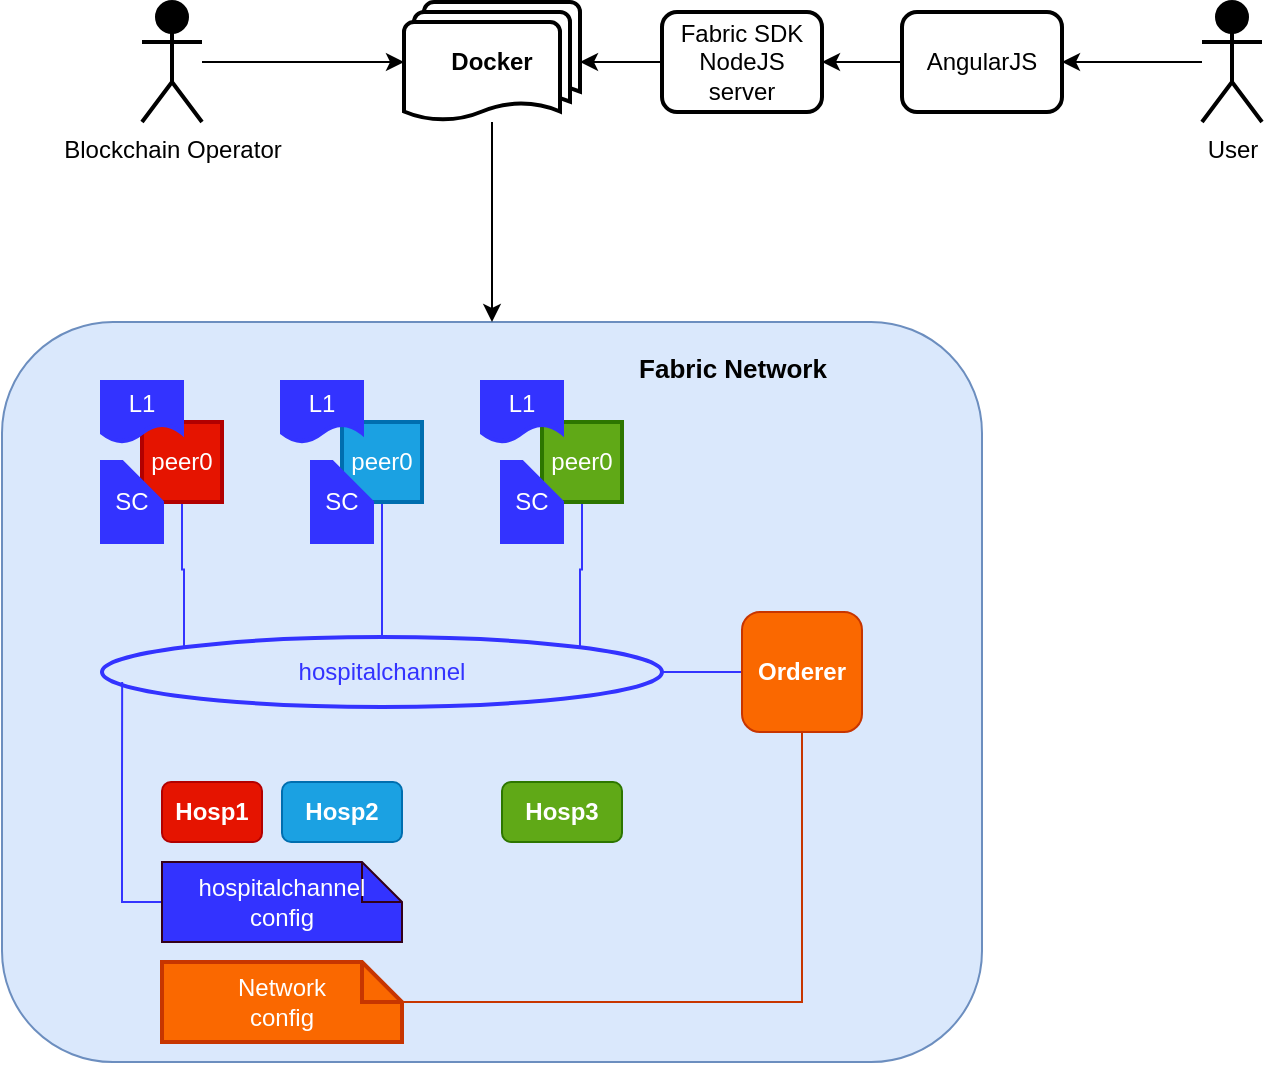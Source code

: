 <mxfile version="14.1.1" type="github">
  <diagram id="Ks6JhOUS_nB5R6ai6mRj" name="Page-1">
    <mxGraphModel dx="1186" dy="764" grid="1" gridSize="10" guides="1" tooltips="1" connect="1" arrows="1" fold="1" page="1" pageScale="1" pageWidth="850" pageHeight="1100" math="0" shadow="0">
      <root>
        <mxCell id="0" />
        <mxCell id="1" parent="0" />
        <mxCell id="oR3yUl0_6StW2h7NLH77-1" value="" style="rounded=1;whiteSpace=wrap;html=1;fillColor=#dae8fc;strokeColor=#6c8ebf;" parent="1" vertex="1">
          <mxGeometry x="110" y="170" width="490" height="370" as="geometry" />
        </mxCell>
        <mxCell id="oR3yUl0_6StW2h7NLH77-3" value="&lt;b&gt;Hosp1&lt;/b&gt;" style="rounded=1;whiteSpace=wrap;html=1;fillColor=#e51400;strokeColor=#B20000;fontColor=#ffffff;" parent="1" vertex="1">
          <mxGeometry x="190" y="400" width="50" height="30" as="geometry" />
        </mxCell>
        <mxCell id="oR3yUl0_6StW2h7NLH77-4" value="&lt;b&gt;Hosp3&lt;/b&gt;" style="rounded=1;whiteSpace=wrap;html=1;fillColor=#60a917;strokeColor=#2D7600;fontColor=#ffffff;" parent="1" vertex="1">
          <mxGeometry x="360" y="400" width="60" height="30" as="geometry" />
        </mxCell>
        <mxCell id="oR3yUl0_6StW2h7NLH77-5" value="&lt;b&gt;Hosp2&lt;/b&gt;" style="rounded=1;whiteSpace=wrap;html=1;fillColor=#1ba1e2;strokeColor=#006EAF;fontColor=#ffffff;" parent="1" vertex="1">
          <mxGeometry x="250" y="400" width="60" height="30" as="geometry" />
        </mxCell>
        <mxCell id="oR3yUl0_6StW2h7NLH77-16" value="" style="edgeStyle=orthogonalEdgeStyle;rounded=0;orthogonalLoop=1;jettySize=auto;html=1;endArrow=none;endFill=0;strokeColor=#3333FF;" parent="1" source="oR3yUl0_6StW2h7NLH77-6" target="oR3yUl0_6StW2h7NLH77-7" edge="1">
          <mxGeometry relative="1" as="geometry" />
        </mxCell>
        <mxCell id="oR3yUl0_6StW2h7NLH77-6" value="&lt;font color=&quot;#3333ff&quot;&gt;hospitalchannel&lt;/font&gt;" style="ellipse;whiteSpace=wrap;html=1;fillColor=#dae8fc;strokeWidth=2;strokeColor=#3333FF;" parent="1" vertex="1">
          <mxGeometry x="160" y="327.5" width="280" height="35" as="geometry" />
        </mxCell>
        <mxCell id="oR3yUl0_6StW2h7NLH77-7" value="&lt;b&gt;Orderer&lt;/b&gt;" style="rounded=1;whiteSpace=wrap;html=1;fillColor=#fa6800;strokeColor=#C73500;fontColor=#ffffff;" parent="1" vertex="1">
          <mxGeometry x="480" y="315" width="60" height="60" as="geometry" />
        </mxCell>
        <mxCell id="oR3yUl0_6StW2h7NLH77-15" style="edgeStyle=orthogonalEdgeStyle;rounded=0;orthogonalLoop=1;jettySize=auto;html=1;exitX=0;exitY=0.5;exitDx=0;exitDy=0;exitPerimeter=0;entryX=0.036;entryY=0.643;entryDx=0;entryDy=0;entryPerimeter=0;endArrow=none;endFill=0;strokeColor=#3333FF;" parent="1" source="oR3yUl0_6StW2h7NLH77-9" target="oR3yUl0_6StW2h7NLH77-6" edge="1">
          <mxGeometry relative="1" as="geometry" />
        </mxCell>
        <mxCell id="oR3yUl0_6StW2h7NLH77-9" value="&lt;font color=&quot;#ffffff&quot;&gt;hospitalchannel config&lt;/font&gt;" style="shape=note;size=20;whiteSpace=wrap;html=1;strokeColor=#33001A;fillColor=#3333FF;" parent="1" vertex="1">
          <mxGeometry x="190" y="440" width="120" height="40" as="geometry" />
        </mxCell>
        <mxCell id="oR3yUl0_6StW2h7NLH77-22" value="" style="edgeStyle=orthogonalEdgeStyle;rounded=0;orthogonalLoop=1;jettySize=auto;html=1;endArrow=none;endFill=0;strokeColor=#3333FF;entryX=0;entryY=0;entryDx=0;entryDy=0;" parent="1" source="oR3yUl0_6StW2h7NLH77-17" target="oR3yUl0_6StW2h7NLH77-6" edge="1">
          <mxGeometry relative="1" as="geometry" />
        </mxCell>
        <mxCell id="oR3yUl0_6StW2h7NLH77-17" value="peer0" style="whiteSpace=wrap;html=1;aspect=fixed;strokeColor=#B20000;strokeWidth=2;fillColor=#e51400;fontColor=#ffffff;" parent="1" vertex="1">
          <mxGeometry x="180" y="220" width="40" height="40" as="geometry" />
        </mxCell>
        <mxCell id="oR3yUl0_6StW2h7NLH77-23" value="" style="edgeStyle=orthogonalEdgeStyle;rounded=0;orthogonalLoop=1;jettySize=auto;html=1;endArrow=none;endFill=0;strokeColor=#3333FF;" parent="1" source="oR3yUl0_6StW2h7NLH77-18" target="oR3yUl0_6StW2h7NLH77-6" edge="1">
          <mxGeometry relative="1" as="geometry" />
        </mxCell>
        <mxCell id="oR3yUl0_6StW2h7NLH77-18" value="peer0" style="whiteSpace=wrap;html=1;aspect=fixed;strokeColor=#006EAF;strokeWidth=2;fillColor=#1ba1e2;fontColor=#ffffff;" parent="1" vertex="1">
          <mxGeometry x="280" y="220" width="40" height="40" as="geometry" />
        </mxCell>
        <mxCell id="oR3yUl0_6StW2h7NLH77-24" value="" style="edgeStyle=orthogonalEdgeStyle;rounded=0;orthogonalLoop=1;jettySize=auto;html=1;endArrow=none;endFill=0;strokeColor=#3333FF;entryX=1;entryY=0;entryDx=0;entryDy=0;" parent="1" source="oR3yUl0_6StW2h7NLH77-20" target="oR3yUl0_6StW2h7NLH77-6" edge="1">
          <mxGeometry relative="1" as="geometry" />
        </mxCell>
        <mxCell id="oR3yUl0_6StW2h7NLH77-20" value="peer0" style="whiteSpace=wrap;html=1;aspect=fixed;strokeColor=#2D7600;strokeWidth=2;fillColor=#60a917;fontColor=#ffffff;" parent="1" vertex="1">
          <mxGeometry x="380" y="220" width="40" height="40" as="geometry" />
        </mxCell>
        <mxCell id="oR3yUl0_6StW2h7NLH77-25" value="&lt;font color=&quot;#ffffff&quot;&gt;L1&lt;/font&gt;" style="shape=document;whiteSpace=wrap;html=1;boundedLbl=1;strokeColor=#3333FF;strokeWidth=2;fillColor=#3333FF;" parent="1" vertex="1">
          <mxGeometry x="160" y="200" width="40" height="30" as="geometry" />
        </mxCell>
        <mxCell id="oR3yUl0_6StW2h7NLH77-28" value="&lt;font color=&quot;#ffffff&quot;&gt;L1&lt;/font&gt;" style="shape=document;whiteSpace=wrap;html=1;boundedLbl=1;strokeColor=#3333FF;strokeWidth=2;fillColor=#3333FF;" parent="1" vertex="1">
          <mxGeometry x="250" y="200" width="40" height="30" as="geometry" />
        </mxCell>
        <mxCell id="oR3yUl0_6StW2h7NLH77-29" value="&lt;font color=&quot;#ffffff&quot;&gt;L1&lt;/font&gt;" style="shape=document;whiteSpace=wrap;html=1;boundedLbl=1;strokeColor=#3333FF;strokeWidth=2;fillColor=#3333FF;" parent="1" vertex="1">
          <mxGeometry x="350" y="200" width="40" height="30" as="geometry" />
        </mxCell>
        <mxCell id="oR3yUl0_6StW2h7NLH77-30" value="&lt;font color=&quot;#ffffff&quot;&gt;SC&lt;/font&gt;" style="shape=note;size=20;whiteSpace=wrap;html=1;strokeColor=#3333FF;strokeWidth=2;fillColor=#3333FF;" parent="1" vertex="1">
          <mxGeometry x="160" y="240" width="30" height="40" as="geometry" />
        </mxCell>
        <mxCell id="oR3yUl0_6StW2h7NLH77-32" value="&lt;font color=&quot;#ffffff&quot;&gt;SC&lt;/font&gt;" style="shape=note;size=20;whiteSpace=wrap;html=1;strokeColor=#3333FF;strokeWidth=2;fillColor=#3333FF;" parent="1" vertex="1">
          <mxGeometry x="265" y="240" width="30" height="40" as="geometry" />
        </mxCell>
        <mxCell id="oR3yUl0_6StW2h7NLH77-33" value="&lt;font color=&quot;#ffffff&quot;&gt;SC&lt;/font&gt;" style="shape=note;size=20;whiteSpace=wrap;html=1;strokeColor=#3333FF;strokeWidth=2;fillColor=#3333FF;" parent="1" vertex="1">
          <mxGeometry x="360" y="240" width="30" height="40" as="geometry" />
        </mxCell>
        <mxCell id="oR3yUl0_6StW2h7NLH77-45" value="" style="edgeStyle=orthogonalEdgeStyle;rounded=0;orthogonalLoop=1;jettySize=auto;html=1;endArrow=classic;endFill=1;strokeColor=#000000;" parent="1" source="oR3yUl0_6StW2h7NLH77-34" target="oR3yUl0_6StW2h7NLH77-43" edge="1">
          <mxGeometry relative="1" as="geometry" />
        </mxCell>
        <mxCell id="oR3yUl0_6StW2h7NLH77-34" value="Blockchain Operator" style="shape=umlActor;verticalLabelPosition=bottom;verticalAlign=top;html=1;outlineConnect=0;strokeWidth=2;fillColor=#000000;" parent="1" vertex="1">
          <mxGeometry x="180" y="10" width="30" height="60" as="geometry" />
        </mxCell>
        <mxCell id="oR3yUl0_6StW2h7NLH77-49" value="" style="edgeStyle=orthogonalEdgeStyle;rounded=0;orthogonalLoop=1;jettySize=auto;html=1;endArrow=classic;endFill=1;strokeColor=#000000;" parent="1" source="oR3yUl0_6StW2h7NLH77-36" target="oR3yUl0_6StW2h7NLH77-48" edge="1">
          <mxGeometry relative="1" as="geometry" />
        </mxCell>
        <mxCell id="oR3yUl0_6StW2h7NLH77-36" value="User" style="shape=umlActor;verticalLabelPosition=bottom;verticalAlign=top;html=1;outlineConnect=0;strokeWidth=2;fillColor=#000000;" parent="1" vertex="1">
          <mxGeometry x="710" y="10" width="30" height="60" as="geometry" />
        </mxCell>
        <mxCell id="oR3yUl0_6StW2h7NLH77-44" value="" style="edgeStyle=orthogonalEdgeStyle;rounded=0;orthogonalLoop=1;jettySize=auto;html=1;endArrow=classic;endFill=1;" parent="1" source="oR3yUl0_6StW2h7NLH77-43" target="oR3yUl0_6StW2h7NLH77-1" edge="1">
          <mxGeometry relative="1" as="geometry" />
        </mxCell>
        <mxCell id="oR3yUl0_6StW2h7NLH77-43" value="&lt;b&gt;Docker&lt;/b&gt;" style="strokeWidth=2;html=1;shape=mxgraph.flowchart.multi-document;whiteSpace=wrap;" parent="1" vertex="1">
          <mxGeometry x="311" y="10" width="88" height="60" as="geometry" />
        </mxCell>
        <mxCell id="oR3yUl0_6StW2h7NLH77-51" value="" style="edgeStyle=orthogonalEdgeStyle;rounded=0;orthogonalLoop=1;jettySize=auto;html=1;endArrow=classic;endFill=1;strokeColor=#000000;" parent="1" source="oR3yUl0_6StW2h7NLH77-47" target="oR3yUl0_6StW2h7NLH77-43" edge="1">
          <mxGeometry relative="1" as="geometry" />
        </mxCell>
        <mxCell id="oR3yUl0_6StW2h7NLH77-47" value="Fabric SDK&lt;br&gt;NodeJS server" style="rounded=1;whiteSpace=wrap;html=1;strokeColor=#000000;strokeWidth=2;fillColor=#FFFFFF;" parent="1" vertex="1">
          <mxGeometry x="440" y="15" width="80" height="50" as="geometry" />
        </mxCell>
        <mxCell id="oR3yUl0_6StW2h7NLH77-50" value="" style="edgeStyle=orthogonalEdgeStyle;rounded=0;orthogonalLoop=1;jettySize=auto;html=1;endArrow=classic;endFill=1;strokeColor=#000000;" parent="1" source="oR3yUl0_6StW2h7NLH77-48" target="oR3yUl0_6StW2h7NLH77-47" edge="1">
          <mxGeometry relative="1" as="geometry" />
        </mxCell>
        <mxCell id="oR3yUl0_6StW2h7NLH77-48" value="AngularJS" style="rounded=1;whiteSpace=wrap;html=1;strokeColor=#000000;strokeWidth=2;fillColor=#FFFFFF;" parent="1" vertex="1">
          <mxGeometry x="560" y="15" width="80" height="50" as="geometry" />
        </mxCell>
        <mxCell id="oR3yUl0_6StW2h7NLH77-52" value="&lt;font style=&quot;font-size: 13px&quot;&gt;Fabric Network&lt;/font&gt;" style="text;strokeColor=none;fillColor=none;html=1;fontSize=24;fontStyle=1;verticalAlign=middle;align=center;" parent="1" vertex="1">
          <mxGeometry x="430" y="180" width="90" height="20" as="geometry" />
        </mxCell>
        <mxCell id="oR3yUl0_6StW2h7NLH77-55" style="edgeStyle=orthogonalEdgeStyle;rounded=0;orthogonalLoop=1;jettySize=auto;html=1;entryX=0.5;entryY=1;entryDx=0;entryDy=0;endArrow=none;endFill=0;strokeColor=#C73500;fillColor=#fa6800;" parent="1" source="oR3yUl0_6StW2h7NLH77-54" target="oR3yUl0_6StW2h7NLH77-7" edge="1">
          <mxGeometry relative="1" as="geometry" />
        </mxCell>
        <mxCell id="oR3yUl0_6StW2h7NLH77-54" value="Network &lt;br&gt;config" style="shape=note;size=20;whiteSpace=wrap;html=1;strokeColor=#C73500;strokeWidth=2;fillColor=#fa6800;fontColor=#ffffff;" parent="1" vertex="1">
          <mxGeometry x="190" y="490" width="120" height="40" as="geometry" />
        </mxCell>
      </root>
    </mxGraphModel>
  </diagram>
</mxfile>
